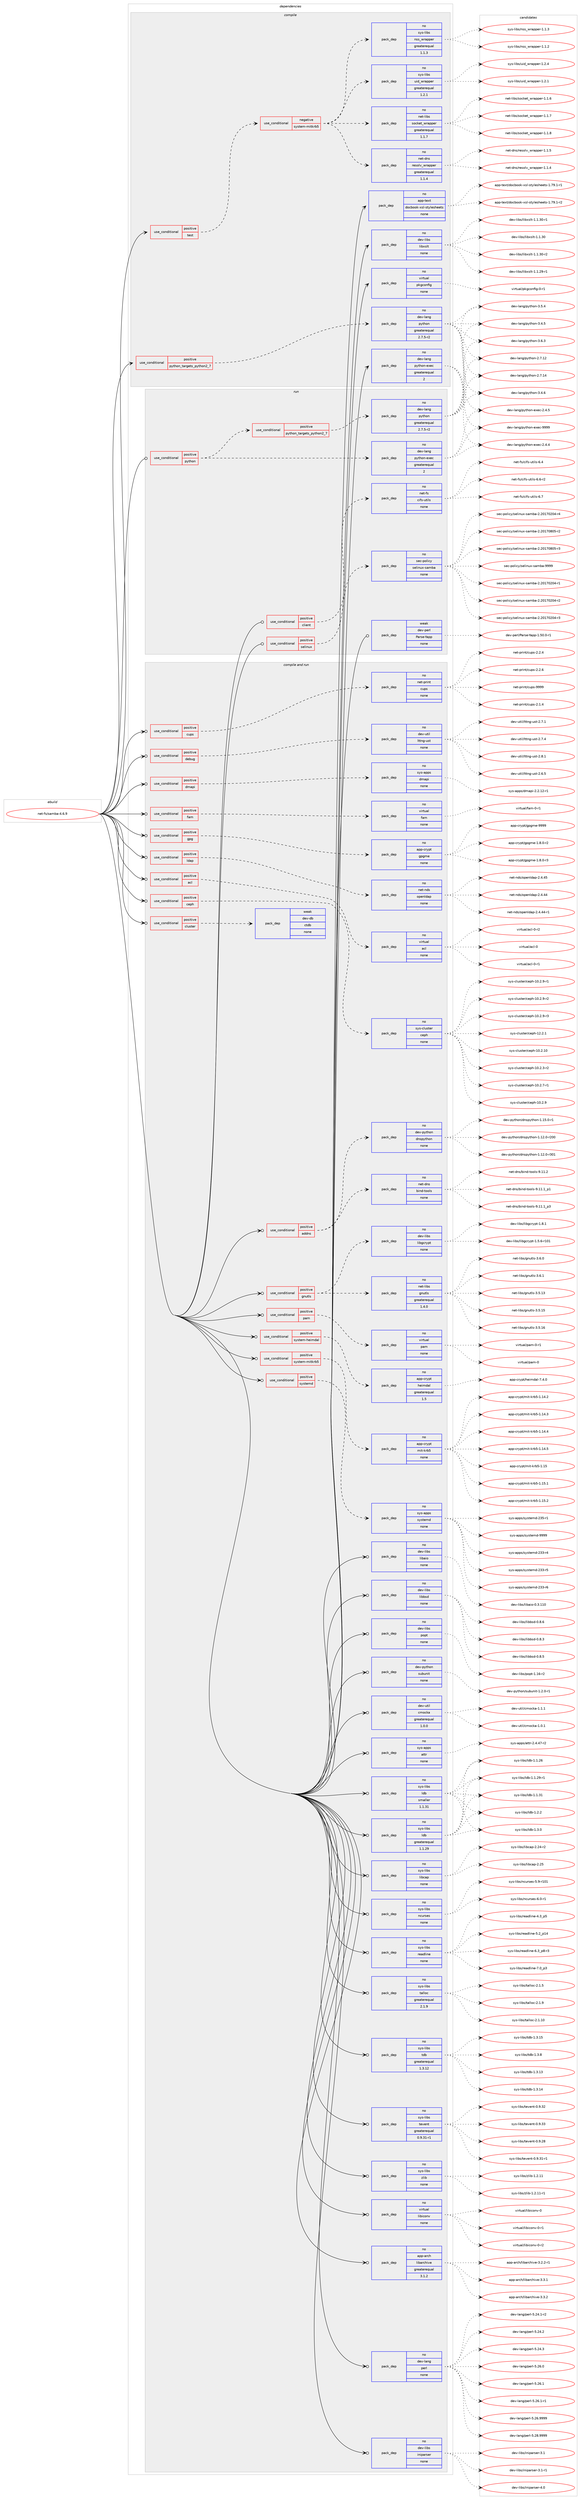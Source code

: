 digraph prolog {

# *************
# Graph options
# *************

newrank=true;
concentrate=true;
compound=true;
graph [rankdir=LR,fontname=Helvetica,fontsize=10,ranksep=1.5];#, ranksep=2.5, nodesep=0.2];
edge  [arrowhead=vee];
node  [fontname=Helvetica,fontsize=10];

# **********
# The ebuild
# **********

subgraph cluster_leftcol {
color=gray;
rank=same;
label=<<i>ebuild</i>>;
id [label="net-fs/samba-4.6.9", color=red, width=4, href="../net-fs/samba-4.6.9.svg"];
}

# ****************
# The dependencies
# ****************

subgraph cluster_midcol {
color=gray;
label=<<i>dependencies</i>>;
subgraph cluster_compile {
fillcolor="#eeeeee";
style=filled;
label=<<i>compile</i>>;
subgraph cond101561 {
dependency410564 [label=<<TABLE BORDER="0" CELLBORDER="1" CELLSPACING="0" CELLPADDING="4"><TR><TD ROWSPAN="3" CELLPADDING="10">use_conditional</TD></TR><TR><TD>positive</TD></TR><TR><TD>python_targets_python2_7</TD></TR></TABLE>>, shape=none, color=red];
subgraph pack302197 {
dependency410565 [label=<<TABLE BORDER="0" CELLBORDER="1" CELLSPACING="0" CELLPADDING="4" WIDTH="220"><TR><TD ROWSPAN="6" CELLPADDING="30">pack_dep</TD></TR><TR><TD WIDTH="110">no</TD></TR><TR><TD>dev-lang</TD></TR><TR><TD>python</TD></TR><TR><TD>greaterequal</TD></TR><TR><TD>2.7.5-r2</TD></TR></TABLE>>, shape=none, color=blue];
}
dependency410564:e -> dependency410565:w [weight=20,style="dashed",arrowhead="vee"];
}
id:e -> dependency410564:w [weight=20,style="solid",arrowhead="vee"];
subgraph cond101562 {
dependency410566 [label=<<TABLE BORDER="0" CELLBORDER="1" CELLSPACING="0" CELLPADDING="4"><TR><TD ROWSPAN="3" CELLPADDING="10">use_conditional</TD></TR><TR><TD>positive</TD></TR><TR><TD>test</TD></TR></TABLE>>, shape=none, color=red];
subgraph cond101563 {
dependency410567 [label=<<TABLE BORDER="0" CELLBORDER="1" CELLSPACING="0" CELLPADDING="4"><TR><TD ROWSPAN="3" CELLPADDING="10">use_conditional</TD></TR><TR><TD>negative</TD></TR><TR><TD>system-mitkrb5</TD></TR></TABLE>>, shape=none, color=red];
subgraph pack302198 {
dependency410568 [label=<<TABLE BORDER="0" CELLBORDER="1" CELLSPACING="0" CELLPADDING="4" WIDTH="220"><TR><TD ROWSPAN="6" CELLPADDING="30">pack_dep</TD></TR><TR><TD WIDTH="110">no</TD></TR><TR><TD>sys-libs</TD></TR><TR><TD>nss_wrapper</TD></TR><TR><TD>greaterequal</TD></TR><TR><TD>1.1.3</TD></TR></TABLE>>, shape=none, color=blue];
}
dependency410567:e -> dependency410568:w [weight=20,style="dashed",arrowhead="vee"];
subgraph pack302199 {
dependency410569 [label=<<TABLE BORDER="0" CELLBORDER="1" CELLSPACING="0" CELLPADDING="4" WIDTH="220"><TR><TD ROWSPAN="6" CELLPADDING="30">pack_dep</TD></TR><TR><TD WIDTH="110">no</TD></TR><TR><TD>net-dns</TD></TR><TR><TD>resolv_wrapper</TD></TR><TR><TD>greaterequal</TD></TR><TR><TD>1.1.4</TD></TR></TABLE>>, shape=none, color=blue];
}
dependency410567:e -> dependency410569:w [weight=20,style="dashed",arrowhead="vee"];
subgraph pack302200 {
dependency410570 [label=<<TABLE BORDER="0" CELLBORDER="1" CELLSPACING="0" CELLPADDING="4" WIDTH="220"><TR><TD ROWSPAN="6" CELLPADDING="30">pack_dep</TD></TR><TR><TD WIDTH="110">no</TD></TR><TR><TD>net-libs</TD></TR><TR><TD>socket_wrapper</TD></TR><TR><TD>greaterequal</TD></TR><TR><TD>1.1.7</TD></TR></TABLE>>, shape=none, color=blue];
}
dependency410567:e -> dependency410570:w [weight=20,style="dashed",arrowhead="vee"];
subgraph pack302201 {
dependency410571 [label=<<TABLE BORDER="0" CELLBORDER="1" CELLSPACING="0" CELLPADDING="4" WIDTH="220"><TR><TD ROWSPAN="6" CELLPADDING="30">pack_dep</TD></TR><TR><TD WIDTH="110">no</TD></TR><TR><TD>sys-libs</TD></TR><TR><TD>uid_wrapper</TD></TR><TR><TD>greaterequal</TD></TR><TR><TD>1.2.1</TD></TR></TABLE>>, shape=none, color=blue];
}
dependency410567:e -> dependency410571:w [weight=20,style="dashed",arrowhead="vee"];
}
dependency410566:e -> dependency410567:w [weight=20,style="dashed",arrowhead="vee"];
}
id:e -> dependency410566:w [weight=20,style="solid",arrowhead="vee"];
subgraph pack302202 {
dependency410572 [label=<<TABLE BORDER="0" CELLBORDER="1" CELLSPACING="0" CELLPADDING="4" WIDTH="220"><TR><TD ROWSPAN="6" CELLPADDING="30">pack_dep</TD></TR><TR><TD WIDTH="110">no</TD></TR><TR><TD>app-text</TD></TR><TR><TD>docbook-xsl-stylesheets</TD></TR><TR><TD>none</TD></TR><TR><TD></TD></TR></TABLE>>, shape=none, color=blue];
}
id:e -> dependency410572:w [weight=20,style="solid",arrowhead="vee"];
subgraph pack302203 {
dependency410573 [label=<<TABLE BORDER="0" CELLBORDER="1" CELLSPACING="0" CELLPADDING="4" WIDTH="220"><TR><TD ROWSPAN="6" CELLPADDING="30">pack_dep</TD></TR><TR><TD WIDTH="110">no</TD></TR><TR><TD>dev-lang</TD></TR><TR><TD>python-exec</TD></TR><TR><TD>greaterequal</TD></TR><TR><TD>2</TD></TR></TABLE>>, shape=none, color=blue];
}
id:e -> dependency410573:w [weight=20,style="solid",arrowhead="vee"];
subgraph pack302204 {
dependency410574 [label=<<TABLE BORDER="0" CELLBORDER="1" CELLSPACING="0" CELLPADDING="4" WIDTH="220"><TR><TD ROWSPAN="6" CELLPADDING="30">pack_dep</TD></TR><TR><TD WIDTH="110">no</TD></TR><TR><TD>dev-libs</TD></TR><TR><TD>libxslt</TD></TR><TR><TD>none</TD></TR><TR><TD></TD></TR></TABLE>>, shape=none, color=blue];
}
id:e -> dependency410574:w [weight=20,style="solid",arrowhead="vee"];
subgraph pack302205 {
dependency410575 [label=<<TABLE BORDER="0" CELLBORDER="1" CELLSPACING="0" CELLPADDING="4" WIDTH="220"><TR><TD ROWSPAN="6" CELLPADDING="30">pack_dep</TD></TR><TR><TD WIDTH="110">no</TD></TR><TR><TD>virtual</TD></TR><TR><TD>pkgconfig</TD></TR><TR><TD>none</TD></TR><TR><TD></TD></TR></TABLE>>, shape=none, color=blue];
}
id:e -> dependency410575:w [weight=20,style="solid",arrowhead="vee"];
}
subgraph cluster_compileandrun {
fillcolor="#eeeeee";
style=filled;
label=<<i>compile and run</i>>;
subgraph cond101564 {
dependency410576 [label=<<TABLE BORDER="0" CELLBORDER="1" CELLSPACING="0" CELLPADDING="4"><TR><TD ROWSPAN="3" CELLPADDING="10">use_conditional</TD></TR><TR><TD>positive</TD></TR><TR><TD>acl</TD></TR></TABLE>>, shape=none, color=red];
subgraph pack302206 {
dependency410577 [label=<<TABLE BORDER="0" CELLBORDER="1" CELLSPACING="0" CELLPADDING="4" WIDTH="220"><TR><TD ROWSPAN="6" CELLPADDING="30">pack_dep</TD></TR><TR><TD WIDTH="110">no</TD></TR><TR><TD>virtual</TD></TR><TR><TD>acl</TD></TR><TR><TD>none</TD></TR><TR><TD></TD></TR></TABLE>>, shape=none, color=blue];
}
dependency410576:e -> dependency410577:w [weight=20,style="dashed",arrowhead="vee"];
}
id:e -> dependency410576:w [weight=20,style="solid",arrowhead="odotvee"];
subgraph cond101565 {
dependency410578 [label=<<TABLE BORDER="0" CELLBORDER="1" CELLSPACING="0" CELLPADDING="4"><TR><TD ROWSPAN="3" CELLPADDING="10">use_conditional</TD></TR><TR><TD>positive</TD></TR><TR><TD>addns</TD></TR></TABLE>>, shape=none, color=red];
subgraph pack302207 {
dependency410579 [label=<<TABLE BORDER="0" CELLBORDER="1" CELLSPACING="0" CELLPADDING="4" WIDTH="220"><TR><TD ROWSPAN="6" CELLPADDING="30">pack_dep</TD></TR><TR><TD WIDTH="110">no</TD></TR><TR><TD>net-dns</TD></TR><TR><TD>bind-tools</TD></TR><TR><TD>none</TD></TR><TR><TD></TD></TR></TABLE>>, shape=none, color=blue];
}
dependency410578:e -> dependency410579:w [weight=20,style="dashed",arrowhead="vee"];
subgraph pack302208 {
dependency410580 [label=<<TABLE BORDER="0" CELLBORDER="1" CELLSPACING="0" CELLPADDING="4" WIDTH="220"><TR><TD ROWSPAN="6" CELLPADDING="30">pack_dep</TD></TR><TR><TD WIDTH="110">no</TD></TR><TR><TD>dev-python</TD></TR><TR><TD>dnspython</TD></TR><TR><TD>none</TD></TR><TR><TD></TD></TR></TABLE>>, shape=none, color=blue];
}
dependency410578:e -> dependency410580:w [weight=20,style="dashed",arrowhead="vee"];
}
id:e -> dependency410578:w [weight=20,style="solid",arrowhead="odotvee"];
subgraph cond101566 {
dependency410581 [label=<<TABLE BORDER="0" CELLBORDER="1" CELLSPACING="0" CELLPADDING="4"><TR><TD ROWSPAN="3" CELLPADDING="10">use_conditional</TD></TR><TR><TD>positive</TD></TR><TR><TD>ceph</TD></TR></TABLE>>, shape=none, color=red];
subgraph pack302209 {
dependency410582 [label=<<TABLE BORDER="0" CELLBORDER="1" CELLSPACING="0" CELLPADDING="4" WIDTH="220"><TR><TD ROWSPAN="6" CELLPADDING="30">pack_dep</TD></TR><TR><TD WIDTH="110">no</TD></TR><TR><TD>sys-cluster</TD></TR><TR><TD>ceph</TD></TR><TR><TD>none</TD></TR><TR><TD></TD></TR></TABLE>>, shape=none, color=blue];
}
dependency410581:e -> dependency410582:w [weight=20,style="dashed",arrowhead="vee"];
}
id:e -> dependency410581:w [weight=20,style="solid",arrowhead="odotvee"];
subgraph cond101567 {
dependency410583 [label=<<TABLE BORDER="0" CELLBORDER="1" CELLSPACING="0" CELLPADDING="4"><TR><TD ROWSPAN="3" CELLPADDING="10">use_conditional</TD></TR><TR><TD>positive</TD></TR><TR><TD>cluster</TD></TR></TABLE>>, shape=none, color=red];
subgraph pack302210 {
dependency410584 [label=<<TABLE BORDER="0" CELLBORDER="1" CELLSPACING="0" CELLPADDING="4" WIDTH="220"><TR><TD ROWSPAN="6" CELLPADDING="30">pack_dep</TD></TR><TR><TD WIDTH="110">weak</TD></TR><TR><TD>dev-db</TD></TR><TR><TD>ctdb</TD></TR><TR><TD>none</TD></TR><TR><TD></TD></TR></TABLE>>, shape=none, color=blue];
}
dependency410583:e -> dependency410584:w [weight=20,style="dashed",arrowhead="vee"];
}
id:e -> dependency410583:w [weight=20,style="solid",arrowhead="odotvee"];
subgraph cond101568 {
dependency410585 [label=<<TABLE BORDER="0" CELLBORDER="1" CELLSPACING="0" CELLPADDING="4"><TR><TD ROWSPAN="3" CELLPADDING="10">use_conditional</TD></TR><TR><TD>positive</TD></TR><TR><TD>cups</TD></TR></TABLE>>, shape=none, color=red];
subgraph pack302211 {
dependency410586 [label=<<TABLE BORDER="0" CELLBORDER="1" CELLSPACING="0" CELLPADDING="4" WIDTH="220"><TR><TD ROWSPAN="6" CELLPADDING="30">pack_dep</TD></TR><TR><TD WIDTH="110">no</TD></TR><TR><TD>net-print</TD></TR><TR><TD>cups</TD></TR><TR><TD>none</TD></TR><TR><TD></TD></TR></TABLE>>, shape=none, color=blue];
}
dependency410585:e -> dependency410586:w [weight=20,style="dashed",arrowhead="vee"];
}
id:e -> dependency410585:w [weight=20,style="solid",arrowhead="odotvee"];
subgraph cond101569 {
dependency410587 [label=<<TABLE BORDER="0" CELLBORDER="1" CELLSPACING="0" CELLPADDING="4"><TR><TD ROWSPAN="3" CELLPADDING="10">use_conditional</TD></TR><TR><TD>positive</TD></TR><TR><TD>debug</TD></TR></TABLE>>, shape=none, color=red];
subgraph pack302212 {
dependency410588 [label=<<TABLE BORDER="0" CELLBORDER="1" CELLSPACING="0" CELLPADDING="4" WIDTH="220"><TR><TD ROWSPAN="6" CELLPADDING="30">pack_dep</TD></TR><TR><TD WIDTH="110">no</TD></TR><TR><TD>dev-util</TD></TR><TR><TD>lttng-ust</TD></TR><TR><TD>none</TD></TR><TR><TD></TD></TR></TABLE>>, shape=none, color=blue];
}
dependency410587:e -> dependency410588:w [weight=20,style="dashed",arrowhead="vee"];
}
id:e -> dependency410587:w [weight=20,style="solid",arrowhead="odotvee"];
subgraph cond101570 {
dependency410589 [label=<<TABLE BORDER="0" CELLBORDER="1" CELLSPACING="0" CELLPADDING="4"><TR><TD ROWSPAN="3" CELLPADDING="10">use_conditional</TD></TR><TR><TD>positive</TD></TR><TR><TD>dmapi</TD></TR></TABLE>>, shape=none, color=red];
subgraph pack302213 {
dependency410590 [label=<<TABLE BORDER="0" CELLBORDER="1" CELLSPACING="0" CELLPADDING="4" WIDTH="220"><TR><TD ROWSPAN="6" CELLPADDING="30">pack_dep</TD></TR><TR><TD WIDTH="110">no</TD></TR><TR><TD>sys-apps</TD></TR><TR><TD>dmapi</TD></TR><TR><TD>none</TD></TR><TR><TD></TD></TR></TABLE>>, shape=none, color=blue];
}
dependency410589:e -> dependency410590:w [weight=20,style="dashed",arrowhead="vee"];
}
id:e -> dependency410589:w [weight=20,style="solid",arrowhead="odotvee"];
subgraph cond101571 {
dependency410591 [label=<<TABLE BORDER="0" CELLBORDER="1" CELLSPACING="0" CELLPADDING="4"><TR><TD ROWSPAN="3" CELLPADDING="10">use_conditional</TD></TR><TR><TD>positive</TD></TR><TR><TD>fam</TD></TR></TABLE>>, shape=none, color=red];
subgraph pack302214 {
dependency410592 [label=<<TABLE BORDER="0" CELLBORDER="1" CELLSPACING="0" CELLPADDING="4" WIDTH="220"><TR><TD ROWSPAN="6" CELLPADDING="30">pack_dep</TD></TR><TR><TD WIDTH="110">no</TD></TR><TR><TD>virtual</TD></TR><TR><TD>fam</TD></TR><TR><TD>none</TD></TR><TR><TD></TD></TR></TABLE>>, shape=none, color=blue];
}
dependency410591:e -> dependency410592:w [weight=20,style="dashed",arrowhead="vee"];
}
id:e -> dependency410591:w [weight=20,style="solid",arrowhead="odotvee"];
subgraph cond101572 {
dependency410593 [label=<<TABLE BORDER="0" CELLBORDER="1" CELLSPACING="0" CELLPADDING="4"><TR><TD ROWSPAN="3" CELLPADDING="10">use_conditional</TD></TR><TR><TD>positive</TD></TR><TR><TD>gnutls</TD></TR></TABLE>>, shape=none, color=red];
subgraph pack302215 {
dependency410594 [label=<<TABLE BORDER="0" CELLBORDER="1" CELLSPACING="0" CELLPADDING="4" WIDTH="220"><TR><TD ROWSPAN="6" CELLPADDING="30">pack_dep</TD></TR><TR><TD WIDTH="110">no</TD></TR><TR><TD>dev-libs</TD></TR><TR><TD>libgcrypt</TD></TR><TR><TD>none</TD></TR><TR><TD></TD></TR></TABLE>>, shape=none, color=blue];
}
dependency410593:e -> dependency410594:w [weight=20,style="dashed",arrowhead="vee"];
subgraph pack302216 {
dependency410595 [label=<<TABLE BORDER="0" CELLBORDER="1" CELLSPACING="0" CELLPADDING="4" WIDTH="220"><TR><TD ROWSPAN="6" CELLPADDING="30">pack_dep</TD></TR><TR><TD WIDTH="110">no</TD></TR><TR><TD>net-libs</TD></TR><TR><TD>gnutls</TD></TR><TR><TD>greaterequal</TD></TR><TR><TD>1.4.0</TD></TR></TABLE>>, shape=none, color=blue];
}
dependency410593:e -> dependency410595:w [weight=20,style="dashed",arrowhead="vee"];
}
id:e -> dependency410593:w [weight=20,style="solid",arrowhead="odotvee"];
subgraph cond101573 {
dependency410596 [label=<<TABLE BORDER="0" CELLBORDER="1" CELLSPACING="0" CELLPADDING="4"><TR><TD ROWSPAN="3" CELLPADDING="10">use_conditional</TD></TR><TR><TD>positive</TD></TR><TR><TD>gpg</TD></TR></TABLE>>, shape=none, color=red];
subgraph pack302217 {
dependency410597 [label=<<TABLE BORDER="0" CELLBORDER="1" CELLSPACING="0" CELLPADDING="4" WIDTH="220"><TR><TD ROWSPAN="6" CELLPADDING="30">pack_dep</TD></TR><TR><TD WIDTH="110">no</TD></TR><TR><TD>app-crypt</TD></TR><TR><TD>gpgme</TD></TR><TR><TD>none</TD></TR><TR><TD></TD></TR></TABLE>>, shape=none, color=blue];
}
dependency410596:e -> dependency410597:w [weight=20,style="dashed",arrowhead="vee"];
}
id:e -> dependency410596:w [weight=20,style="solid",arrowhead="odotvee"];
subgraph cond101574 {
dependency410598 [label=<<TABLE BORDER="0" CELLBORDER="1" CELLSPACING="0" CELLPADDING="4"><TR><TD ROWSPAN="3" CELLPADDING="10">use_conditional</TD></TR><TR><TD>positive</TD></TR><TR><TD>ldap</TD></TR></TABLE>>, shape=none, color=red];
subgraph pack302218 {
dependency410599 [label=<<TABLE BORDER="0" CELLBORDER="1" CELLSPACING="0" CELLPADDING="4" WIDTH="220"><TR><TD ROWSPAN="6" CELLPADDING="30">pack_dep</TD></TR><TR><TD WIDTH="110">no</TD></TR><TR><TD>net-nds</TD></TR><TR><TD>openldap</TD></TR><TR><TD>none</TD></TR><TR><TD></TD></TR></TABLE>>, shape=none, color=blue];
}
dependency410598:e -> dependency410599:w [weight=20,style="dashed",arrowhead="vee"];
}
id:e -> dependency410598:w [weight=20,style="solid",arrowhead="odotvee"];
subgraph cond101575 {
dependency410600 [label=<<TABLE BORDER="0" CELLBORDER="1" CELLSPACING="0" CELLPADDING="4"><TR><TD ROWSPAN="3" CELLPADDING="10">use_conditional</TD></TR><TR><TD>positive</TD></TR><TR><TD>pam</TD></TR></TABLE>>, shape=none, color=red];
subgraph pack302219 {
dependency410601 [label=<<TABLE BORDER="0" CELLBORDER="1" CELLSPACING="0" CELLPADDING="4" WIDTH="220"><TR><TD ROWSPAN="6" CELLPADDING="30">pack_dep</TD></TR><TR><TD WIDTH="110">no</TD></TR><TR><TD>virtual</TD></TR><TR><TD>pam</TD></TR><TR><TD>none</TD></TR><TR><TD></TD></TR></TABLE>>, shape=none, color=blue];
}
dependency410600:e -> dependency410601:w [weight=20,style="dashed",arrowhead="vee"];
}
id:e -> dependency410600:w [weight=20,style="solid",arrowhead="odotvee"];
subgraph cond101576 {
dependency410602 [label=<<TABLE BORDER="0" CELLBORDER="1" CELLSPACING="0" CELLPADDING="4"><TR><TD ROWSPAN="3" CELLPADDING="10">use_conditional</TD></TR><TR><TD>positive</TD></TR><TR><TD>system-heimdal</TD></TR></TABLE>>, shape=none, color=red];
subgraph pack302220 {
dependency410603 [label=<<TABLE BORDER="0" CELLBORDER="1" CELLSPACING="0" CELLPADDING="4" WIDTH="220"><TR><TD ROWSPAN="6" CELLPADDING="30">pack_dep</TD></TR><TR><TD WIDTH="110">no</TD></TR><TR><TD>app-crypt</TD></TR><TR><TD>heimdal</TD></TR><TR><TD>greaterequal</TD></TR><TR><TD>1.5</TD></TR></TABLE>>, shape=none, color=blue];
}
dependency410602:e -> dependency410603:w [weight=20,style="dashed",arrowhead="vee"];
}
id:e -> dependency410602:w [weight=20,style="solid",arrowhead="odotvee"];
subgraph cond101577 {
dependency410604 [label=<<TABLE BORDER="0" CELLBORDER="1" CELLSPACING="0" CELLPADDING="4"><TR><TD ROWSPAN="3" CELLPADDING="10">use_conditional</TD></TR><TR><TD>positive</TD></TR><TR><TD>system-mitkrb5</TD></TR></TABLE>>, shape=none, color=red];
subgraph pack302221 {
dependency410605 [label=<<TABLE BORDER="0" CELLBORDER="1" CELLSPACING="0" CELLPADDING="4" WIDTH="220"><TR><TD ROWSPAN="6" CELLPADDING="30">pack_dep</TD></TR><TR><TD WIDTH="110">no</TD></TR><TR><TD>app-crypt</TD></TR><TR><TD>mit-krb5</TD></TR><TR><TD>none</TD></TR><TR><TD></TD></TR></TABLE>>, shape=none, color=blue];
}
dependency410604:e -> dependency410605:w [weight=20,style="dashed",arrowhead="vee"];
}
id:e -> dependency410604:w [weight=20,style="solid",arrowhead="odotvee"];
subgraph cond101578 {
dependency410606 [label=<<TABLE BORDER="0" CELLBORDER="1" CELLSPACING="0" CELLPADDING="4"><TR><TD ROWSPAN="3" CELLPADDING="10">use_conditional</TD></TR><TR><TD>positive</TD></TR><TR><TD>systemd</TD></TR></TABLE>>, shape=none, color=red];
subgraph pack302222 {
dependency410607 [label=<<TABLE BORDER="0" CELLBORDER="1" CELLSPACING="0" CELLPADDING="4" WIDTH="220"><TR><TD ROWSPAN="6" CELLPADDING="30">pack_dep</TD></TR><TR><TD WIDTH="110">no</TD></TR><TR><TD>sys-apps</TD></TR><TR><TD>systemd</TD></TR><TR><TD>none</TD></TR><TR><TD></TD></TR></TABLE>>, shape=none, color=blue];
}
dependency410606:e -> dependency410607:w [weight=20,style="dashed",arrowhead="vee"];
}
id:e -> dependency410606:w [weight=20,style="solid",arrowhead="odotvee"];
subgraph pack302223 {
dependency410608 [label=<<TABLE BORDER="0" CELLBORDER="1" CELLSPACING="0" CELLPADDING="4" WIDTH="220"><TR><TD ROWSPAN="6" CELLPADDING="30">pack_dep</TD></TR><TR><TD WIDTH="110">no</TD></TR><TR><TD>app-arch</TD></TR><TR><TD>libarchive</TD></TR><TR><TD>greaterequal</TD></TR><TR><TD>3.1.2</TD></TR></TABLE>>, shape=none, color=blue];
}
id:e -> dependency410608:w [weight=20,style="solid",arrowhead="odotvee"];
subgraph pack302224 {
dependency410609 [label=<<TABLE BORDER="0" CELLBORDER="1" CELLSPACING="0" CELLPADDING="4" WIDTH="220"><TR><TD ROWSPAN="6" CELLPADDING="30">pack_dep</TD></TR><TR><TD WIDTH="110">no</TD></TR><TR><TD>dev-lang</TD></TR><TR><TD>perl</TD></TR><TR><TD>none</TD></TR><TR><TD></TD></TR></TABLE>>, shape=none, color=blue];
}
id:e -> dependency410609:w [weight=20,style="solid",arrowhead="odotvee"];
subgraph pack302225 {
dependency410610 [label=<<TABLE BORDER="0" CELLBORDER="1" CELLSPACING="0" CELLPADDING="4" WIDTH="220"><TR><TD ROWSPAN="6" CELLPADDING="30">pack_dep</TD></TR><TR><TD WIDTH="110">no</TD></TR><TR><TD>dev-libs</TD></TR><TR><TD>iniparser</TD></TR><TR><TD>none</TD></TR><TR><TD></TD></TR></TABLE>>, shape=none, color=blue];
}
id:e -> dependency410610:w [weight=20,style="solid",arrowhead="odotvee"];
subgraph pack302226 {
dependency410611 [label=<<TABLE BORDER="0" CELLBORDER="1" CELLSPACING="0" CELLPADDING="4" WIDTH="220"><TR><TD ROWSPAN="6" CELLPADDING="30">pack_dep</TD></TR><TR><TD WIDTH="110">no</TD></TR><TR><TD>dev-libs</TD></TR><TR><TD>libaio</TD></TR><TR><TD>none</TD></TR><TR><TD></TD></TR></TABLE>>, shape=none, color=blue];
}
id:e -> dependency410611:w [weight=20,style="solid",arrowhead="odotvee"];
subgraph pack302227 {
dependency410612 [label=<<TABLE BORDER="0" CELLBORDER="1" CELLSPACING="0" CELLPADDING="4" WIDTH="220"><TR><TD ROWSPAN="6" CELLPADDING="30">pack_dep</TD></TR><TR><TD WIDTH="110">no</TD></TR><TR><TD>dev-libs</TD></TR><TR><TD>libbsd</TD></TR><TR><TD>none</TD></TR><TR><TD></TD></TR></TABLE>>, shape=none, color=blue];
}
id:e -> dependency410612:w [weight=20,style="solid",arrowhead="odotvee"];
subgraph pack302228 {
dependency410613 [label=<<TABLE BORDER="0" CELLBORDER="1" CELLSPACING="0" CELLPADDING="4" WIDTH="220"><TR><TD ROWSPAN="6" CELLPADDING="30">pack_dep</TD></TR><TR><TD WIDTH="110">no</TD></TR><TR><TD>dev-libs</TD></TR><TR><TD>popt</TD></TR><TR><TD>none</TD></TR><TR><TD></TD></TR></TABLE>>, shape=none, color=blue];
}
id:e -> dependency410613:w [weight=20,style="solid",arrowhead="odotvee"];
subgraph pack302229 {
dependency410614 [label=<<TABLE BORDER="0" CELLBORDER="1" CELLSPACING="0" CELLPADDING="4" WIDTH="220"><TR><TD ROWSPAN="6" CELLPADDING="30">pack_dep</TD></TR><TR><TD WIDTH="110">no</TD></TR><TR><TD>dev-python</TD></TR><TR><TD>subunit</TD></TR><TR><TD>none</TD></TR><TR><TD></TD></TR></TABLE>>, shape=none, color=blue];
}
id:e -> dependency410614:w [weight=20,style="solid",arrowhead="odotvee"];
subgraph pack302230 {
dependency410615 [label=<<TABLE BORDER="0" CELLBORDER="1" CELLSPACING="0" CELLPADDING="4" WIDTH="220"><TR><TD ROWSPAN="6" CELLPADDING="30">pack_dep</TD></TR><TR><TD WIDTH="110">no</TD></TR><TR><TD>dev-util</TD></TR><TR><TD>cmocka</TD></TR><TR><TD>greaterequal</TD></TR><TR><TD>1.0.0</TD></TR></TABLE>>, shape=none, color=blue];
}
id:e -> dependency410615:w [weight=20,style="solid",arrowhead="odotvee"];
subgraph pack302231 {
dependency410616 [label=<<TABLE BORDER="0" CELLBORDER="1" CELLSPACING="0" CELLPADDING="4" WIDTH="220"><TR><TD ROWSPAN="6" CELLPADDING="30">pack_dep</TD></TR><TR><TD WIDTH="110">no</TD></TR><TR><TD>sys-apps</TD></TR><TR><TD>attr</TD></TR><TR><TD>none</TD></TR><TR><TD></TD></TR></TABLE>>, shape=none, color=blue];
}
id:e -> dependency410616:w [weight=20,style="solid",arrowhead="odotvee"];
subgraph pack302232 {
dependency410617 [label=<<TABLE BORDER="0" CELLBORDER="1" CELLSPACING="0" CELLPADDING="4" WIDTH="220"><TR><TD ROWSPAN="6" CELLPADDING="30">pack_dep</TD></TR><TR><TD WIDTH="110">no</TD></TR><TR><TD>sys-libs</TD></TR><TR><TD>ldb</TD></TR><TR><TD>greaterequal</TD></TR><TR><TD>1.1.29</TD></TR></TABLE>>, shape=none, color=blue];
}
id:e -> dependency410617:w [weight=20,style="solid",arrowhead="odotvee"];
subgraph pack302233 {
dependency410618 [label=<<TABLE BORDER="0" CELLBORDER="1" CELLSPACING="0" CELLPADDING="4" WIDTH="220"><TR><TD ROWSPAN="6" CELLPADDING="30">pack_dep</TD></TR><TR><TD WIDTH="110">no</TD></TR><TR><TD>sys-libs</TD></TR><TR><TD>ldb</TD></TR><TR><TD>smaller</TD></TR><TR><TD>1.1.31</TD></TR></TABLE>>, shape=none, color=blue];
}
id:e -> dependency410618:w [weight=20,style="solid",arrowhead="odotvee"];
subgraph pack302234 {
dependency410619 [label=<<TABLE BORDER="0" CELLBORDER="1" CELLSPACING="0" CELLPADDING="4" WIDTH="220"><TR><TD ROWSPAN="6" CELLPADDING="30">pack_dep</TD></TR><TR><TD WIDTH="110">no</TD></TR><TR><TD>sys-libs</TD></TR><TR><TD>libcap</TD></TR><TR><TD>none</TD></TR><TR><TD></TD></TR></TABLE>>, shape=none, color=blue];
}
id:e -> dependency410619:w [weight=20,style="solid",arrowhead="odotvee"];
subgraph pack302235 {
dependency410620 [label=<<TABLE BORDER="0" CELLBORDER="1" CELLSPACING="0" CELLPADDING="4" WIDTH="220"><TR><TD ROWSPAN="6" CELLPADDING="30">pack_dep</TD></TR><TR><TD WIDTH="110">no</TD></TR><TR><TD>sys-libs</TD></TR><TR><TD>ncurses</TD></TR><TR><TD>none</TD></TR><TR><TD></TD></TR></TABLE>>, shape=none, color=blue];
}
id:e -> dependency410620:w [weight=20,style="solid",arrowhead="odotvee"];
subgraph pack302236 {
dependency410621 [label=<<TABLE BORDER="0" CELLBORDER="1" CELLSPACING="0" CELLPADDING="4" WIDTH="220"><TR><TD ROWSPAN="6" CELLPADDING="30">pack_dep</TD></TR><TR><TD WIDTH="110">no</TD></TR><TR><TD>sys-libs</TD></TR><TR><TD>readline</TD></TR><TR><TD>none</TD></TR><TR><TD></TD></TR></TABLE>>, shape=none, color=blue];
}
id:e -> dependency410621:w [weight=20,style="solid",arrowhead="odotvee"];
subgraph pack302237 {
dependency410622 [label=<<TABLE BORDER="0" CELLBORDER="1" CELLSPACING="0" CELLPADDING="4" WIDTH="220"><TR><TD ROWSPAN="6" CELLPADDING="30">pack_dep</TD></TR><TR><TD WIDTH="110">no</TD></TR><TR><TD>sys-libs</TD></TR><TR><TD>talloc</TD></TR><TR><TD>greaterequal</TD></TR><TR><TD>2.1.9</TD></TR></TABLE>>, shape=none, color=blue];
}
id:e -> dependency410622:w [weight=20,style="solid",arrowhead="odotvee"];
subgraph pack302238 {
dependency410623 [label=<<TABLE BORDER="0" CELLBORDER="1" CELLSPACING="0" CELLPADDING="4" WIDTH="220"><TR><TD ROWSPAN="6" CELLPADDING="30">pack_dep</TD></TR><TR><TD WIDTH="110">no</TD></TR><TR><TD>sys-libs</TD></TR><TR><TD>tdb</TD></TR><TR><TD>greaterequal</TD></TR><TR><TD>1.3.12</TD></TR></TABLE>>, shape=none, color=blue];
}
id:e -> dependency410623:w [weight=20,style="solid",arrowhead="odotvee"];
subgraph pack302239 {
dependency410624 [label=<<TABLE BORDER="0" CELLBORDER="1" CELLSPACING="0" CELLPADDING="4" WIDTH="220"><TR><TD ROWSPAN="6" CELLPADDING="30">pack_dep</TD></TR><TR><TD WIDTH="110">no</TD></TR><TR><TD>sys-libs</TD></TR><TR><TD>tevent</TD></TR><TR><TD>greaterequal</TD></TR><TR><TD>0.9.31-r1</TD></TR></TABLE>>, shape=none, color=blue];
}
id:e -> dependency410624:w [weight=20,style="solid",arrowhead="odotvee"];
subgraph pack302240 {
dependency410625 [label=<<TABLE BORDER="0" CELLBORDER="1" CELLSPACING="0" CELLPADDING="4" WIDTH="220"><TR><TD ROWSPAN="6" CELLPADDING="30">pack_dep</TD></TR><TR><TD WIDTH="110">no</TD></TR><TR><TD>sys-libs</TD></TR><TR><TD>zlib</TD></TR><TR><TD>none</TD></TR><TR><TD></TD></TR></TABLE>>, shape=none, color=blue];
}
id:e -> dependency410625:w [weight=20,style="solid",arrowhead="odotvee"];
subgraph pack302241 {
dependency410626 [label=<<TABLE BORDER="0" CELLBORDER="1" CELLSPACING="0" CELLPADDING="4" WIDTH="220"><TR><TD ROWSPAN="6" CELLPADDING="30">pack_dep</TD></TR><TR><TD WIDTH="110">no</TD></TR><TR><TD>virtual</TD></TR><TR><TD>libiconv</TD></TR><TR><TD>none</TD></TR><TR><TD></TD></TR></TABLE>>, shape=none, color=blue];
}
id:e -> dependency410626:w [weight=20,style="solid",arrowhead="odotvee"];
}
subgraph cluster_run {
fillcolor="#eeeeee";
style=filled;
label=<<i>run</i>>;
subgraph cond101579 {
dependency410627 [label=<<TABLE BORDER="0" CELLBORDER="1" CELLSPACING="0" CELLPADDING="4"><TR><TD ROWSPAN="3" CELLPADDING="10">use_conditional</TD></TR><TR><TD>positive</TD></TR><TR><TD>client</TD></TR></TABLE>>, shape=none, color=red];
subgraph pack302242 {
dependency410628 [label=<<TABLE BORDER="0" CELLBORDER="1" CELLSPACING="0" CELLPADDING="4" WIDTH="220"><TR><TD ROWSPAN="6" CELLPADDING="30">pack_dep</TD></TR><TR><TD WIDTH="110">no</TD></TR><TR><TD>net-fs</TD></TR><TR><TD>cifs-utils</TD></TR><TR><TD>none</TD></TR><TR><TD></TD></TR></TABLE>>, shape=none, color=blue];
}
dependency410627:e -> dependency410628:w [weight=20,style="dashed",arrowhead="vee"];
}
id:e -> dependency410627:w [weight=20,style="solid",arrowhead="odot"];
subgraph cond101580 {
dependency410629 [label=<<TABLE BORDER="0" CELLBORDER="1" CELLSPACING="0" CELLPADDING="4"><TR><TD ROWSPAN="3" CELLPADDING="10">use_conditional</TD></TR><TR><TD>positive</TD></TR><TR><TD>python</TD></TR></TABLE>>, shape=none, color=red];
subgraph cond101581 {
dependency410630 [label=<<TABLE BORDER="0" CELLBORDER="1" CELLSPACING="0" CELLPADDING="4"><TR><TD ROWSPAN="3" CELLPADDING="10">use_conditional</TD></TR><TR><TD>positive</TD></TR><TR><TD>python_targets_python2_7</TD></TR></TABLE>>, shape=none, color=red];
subgraph pack302243 {
dependency410631 [label=<<TABLE BORDER="0" CELLBORDER="1" CELLSPACING="0" CELLPADDING="4" WIDTH="220"><TR><TD ROWSPAN="6" CELLPADDING="30">pack_dep</TD></TR><TR><TD WIDTH="110">no</TD></TR><TR><TD>dev-lang</TD></TR><TR><TD>python</TD></TR><TR><TD>greaterequal</TD></TR><TR><TD>2.7.5-r2</TD></TR></TABLE>>, shape=none, color=blue];
}
dependency410630:e -> dependency410631:w [weight=20,style="dashed",arrowhead="vee"];
}
dependency410629:e -> dependency410630:w [weight=20,style="dashed",arrowhead="vee"];
subgraph pack302244 {
dependency410632 [label=<<TABLE BORDER="0" CELLBORDER="1" CELLSPACING="0" CELLPADDING="4" WIDTH="220"><TR><TD ROWSPAN="6" CELLPADDING="30">pack_dep</TD></TR><TR><TD WIDTH="110">no</TD></TR><TR><TD>dev-lang</TD></TR><TR><TD>python-exec</TD></TR><TR><TD>greaterequal</TD></TR><TR><TD>2</TD></TR></TABLE>>, shape=none, color=blue];
}
dependency410629:e -> dependency410632:w [weight=20,style="dashed",arrowhead="vee"];
}
id:e -> dependency410629:w [weight=20,style="solid",arrowhead="odot"];
subgraph cond101582 {
dependency410633 [label=<<TABLE BORDER="0" CELLBORDER="1" CELLSPACING="0" CELLPADDING="4"><TR><TD ROWSPAN="3" CELLPADDING="10">use_conditional</TD></TR><TR><TD>positive</TD></TR><TR><TD>selinux</TD></TR></TABLE>>, shape=none, color=red];
subgraph pack302245 {
dependency410634 [label=<<TABLE BORDER="0" CELLBORDER="1" CELLSPACING="0" CELLPADDING="4" WIDTH="220"><TR><TD ROWSPAN="6" CELLPADDING="30">pack_dep</TD></TR><TR><TD WIDTH="110">no</TD></TR><TR><TD>sec-policy</TD></TR><TR><TD>selinux-samba</TD></TR><TR><TD>none</TD></TR><TR><TD></TD></TR></TABLE>>, shape=none, color=blue];
}
dependency410633:e -> dependency410634:w [weight=20,style="dashed",arrowhead="vee"];
}
id:e -> dependency410633:w [weight=20,style="solid",arrowhead="odot"];
subgraph pack302246 {
dependency410635 [label=<<TABLE BORDER="0" CELLBORDER="1" CELLSPACING="0" CELLPADDING="4" WIDTH="220"><TR><TD ROWSPAN="6" CELLPADDING="30">pack_dep</TD></TR><TR><TD WIDTH="110">weak</TD></TR><TR><TD>dev-perl</TD></TR><TR><TD>Parse-Yapp</TD></TR><TR><TD>none</TD></TR><TR><TD></TD></TR></TABLE>>, shape=none, color=blue];
}
id:e -> dependency410635:w [weight=20,style="solid",arrowhead="odot"];
}
}

# **************
# The candidates
# **************

subgraph cluster_choices {
rank=same;
color=gray;
label=<<i>candidates</i>>;

subgraph choice302197 {
color=black;
nodesep=1;
choice10010111845108971101034711212111610411111045504655464950 [label="dev-lang/python-2.7.12", color=red, width=4,href="../dev-lang/python-2.7.12.svg"];
choice10010111845108971101034711212111610411111045504655464952 [label="dev-lang/python-2.7.14", color=red, width=4,href="../dev-lang/python-2.7.14.svg"];
choice100101118451089711010347112121116104111110455146524653 [label="dev-lang/python-3.4.5", color=red, width=4,href="../dev-lang/python-3.4.5.svg"];
choice100101118451089711010347112121116104111110455146524654 [label="dev-lang/python-3.4.6", color=red, width=4,href="../dev-lang/python-3.4.6.svg"];
choice100101118451089711010347112121116104111110455146534652 [label="dev-lang/python-3.5.4", color=red, width=4,href="../dev-lang/python-3.5.4.svg"];
choice100101118451089711010347112121116104111110455146544651 [label="dev-lang/python-3.6.3", color=red, width=4,href="../dev-lang/python-3.6.3.svg"];
dependency410565:e -> choice10010111845108971101034711212111610411111045504655464950:w [style=dotted,weight="100"];
dependency410565:e -> choice10010111845108971101034711212111610411111045504655464952:w [style=dotted,weight="100"];
dependency410565:e -> choice100101118451089711010347112121116104111110455146524653:w [style=dotted,weight="100"];
dependency410565:e -> choice100101118451089711010347112121116104111110455146524654:w [style=dotted,weight="100"];
dependency410565:e -> choice100101118451089711010347112121116104111110455146534652:w [style=dotted,weight="100"];
dependency410565:e -> choice100101118451089711010347112121116104111110455146544651:w [style=dotted,weight="100"];
}
subgraph choice302198 {
color=black;
nodesep=1;
choice1151211154510810598115471101151159511911497112112101114454946494650 [label="sys-libs/nss_wrapper-1.1.2", color=red, width=4,href="../sys-libs/nss_wrapper-1.1.2.svg"];
choice1151211154510810598115471101151159511911497112112101114454946494651 [label="sys-libs/nss_wrapper-1.1.3", color=red, width=4,href="../sys-libs/nss_wrapper-1.1.3.svg"];
dependency410568:e -> choice1151211154510810598115471101151159511911497112112101114454946494650:w [style=dotted,weight="100"];
dependency410568:e -> choice1151211154510810598115471101151159511911497112112101114454946494651:w [style=dotted,weight="100"];
}
subgraph choice302199 {
color=black;
nodesep=1;
choice11010111645100110115471141011151111081189511911497112112101114454946494652 [label="net-dns/resolv_wrapper-1.1.4", color=red, width=4,href="../net-dns/resolv_wrapper-1.1.4.svg"];
choice11010111645100110115471141011151111081189511911497112112101114454946494653 [label="net-dns/resolv_wrapper-1.1.5", color=red, width=4,href="../net-dns/resolv_wrapper-1.1.5.svg"];
dependency410569:e -> choice11010111645100110115471141011151111081189511911497112112101114454946494652:w [style=dotted,weight="100"];
dependency410569:e -> choice11010111645100110115471141011151111081189511911497112112101114454946494653:w [style=dotted,weight="100"];
}
subgraph choice302200 {
color=black;
nodesep=1;
choice110101116451081059811547115111991071011169511911497112112101114454946494654 [label="net-libs/socket_wrapper-1.1.6", color=red, width=4,href="../net-libs/socket_wrapper-1.1.6.svg"];
choice110101116451081059811547115111991071011169511911497112112101114454946494655 [label="net-libs/socket_wrapper-1.1.7", color=red, width=4,href="../net-libs/socket_wrapper-1.1.7.svg"];
choice110101116451081059811547115111991071011169511911497112112101114454946494656 [label="net-libs/socket_wrapper-1.1.8", color=red, width=4,href="../net-libs/socket_wrapper-1.1.8.svg"];
dependency410570:e -> choice110101116451081059811547115111991071011169511911497112112101114454946494654:w [style=dotted,weight="100"];
dependency410570:e -> choice110101116451081059811547115111991071011169511911497112112101114454946494655:w [style=dotted,weight="100"];
dependency410570:e -> choice110101116451081059811547115111991071011169511911497112112101114454946494656:w [style=dotted,weight="100"];
}
subgraph choice302201 {
color=black;
nodesep=1;
choice1151211154510810598115471171051009511911497112112101114454946504649 [label="sys-libs/uid_wrapper-1.2.1", color=red, width=4,href="../sys-libs/uid_wrapper-1.2.1.svg"];
choice1151211154510810598115471171051009511911497112112101114454946504652 [label="sys-libs/uid_wrapper-1.2.4", color=red, width=4,href="../sys-libs/uid_wrapper-1.2.4.svg"];
dependency410571:e -> choice1151211154510810598115471171051009511911497112112101114454946504649:w [style=dotted,weight="100"];
dependency410571:e -> choice1151211154510810598115471171051009511911497112112101114454946504652:w [style=dotted,weight="100"];
}
subgraph choice302202 {
color=black;
nodesep=1;
choice97112112451161011201164710011199981111111074512011510845115116121108101115104101101116115454946555746494511449 [label="app-text/docbook-xsl-stylesheets-1.79.1-r1", color=red, width=4,href="../app-text/docbook-xsl-stylesheets-1.79.1-r1.svg"];
choice97112112451161011201164710011199981111111074512011510845115116121108101115104101101116115454946555746494511450 [label="app-text/docbook-xsl-stylesheets-1.79.1-r2", color=red, width=4,href="../app-text/docbook-xsl-stylesheets-1.79.1-r2.svg"];
dependency410572:e -> choice97112112451161011201164710011199981111111074512011510845115116121108101115104101101116115454946555746494511449:w [style=dotted,weight="100"];
dependency410572:e -> choice97112112451161011201164710011199981111111074512011510845115116121108101115104101101116115454946555746494511450:w [style=dotted,weight="100"];
}
subgraph choice302203 {
color=black;
nodesep=1;
choice1001011184510897110103471121211161041111104510112010199455046524652 [label="dev-lang/python-exec-2.4.4", color=red, width=4,href="../dev-lang/python-exec-2.4.4.svg"];
choice1001011184510897110103471121211161041111104510112010199455046524653 [label="dev-lang/python-exec-2.4.5", color=red, width=4,href="../dev-lang/python-exec-2.4.5.svg"];
choice10010111845108971101034711212111610411111045101120101994557575757 [label="dev-lang/python-exec-9999", color=red, width=4,href="../dev-lang/python-exec-9999.svg"];
dependency410573:e -> choice1001011184510897110103471121211161041111104510112010199455046524652:w [style=dotted,weight="100"];
dependency410573:e -> choice1001011184510897110103471121211161041111104510112010199455046524653:w [style=dotted,weight="100"];
dependency410573:e -> choice10010111845108971101034711212111610411111045101120101994557575757:w [style=dotted,weight="100"];
}
subgraph choice302204 {
color=black;
nodesep=1;
choice10010111845108105981154710810598120115108116454946494650574511449 [label="dev-libs/libxslt-1.1.29-r1", color=red, width=4,href="../dev-libs/libxslt-1.1.29-r1.svg"];
choice1001011184510810598115471081059812011510811645494649465148 [label="dev-libs/libxslt-1.1.30", color=red, width=4,href="../dev-libs/libxslt-1.1.30.svg"];
choice10010111845108105981154710810598120115108116454946494651484511449 [label="dev-libs/libxslt-1.1.30-r1", color=red, width=4,href="../dev-libs/libxslt-1.1.30-r1.svg"];
choice10010111845108105981154710810598120115108116454946494651484511450 [label="dev-libs/libxslt-1.1.30-r2", color=red, width=4,href="../dev-libs/libxslt-1.1.30-r2.svg"];
dependency410574:e -> choice10010111845108105981154710810598120115108116454946494650574511449:w [style=dotted,weight="100"];
dependency410574:e -> choice1001011184510810598115471081059812011510811645494649465148:w [style=dotted,weight="100"];
dependency410574:e -> choice10010111845108105981154710810598120115108116454946494651484511449:w [style=dotted,weight="100"];
dependency410574:e -> choice10010111845108105981154710810598120115108116454946494651484511450:w [style=dotted,weight="100"];
}
subgraph choice302205 {
color=black;
nodesep=1;
choice11810511411611797108471121071039911111010210510345484511449 [label="virtual/pkgconfig-0-r1", color=red, width=4,href="../virtual/pkgconfig-0-r1.svg"];
dependency410575:e -> choice11810511411611797108471121071039911111010210510345484511449:w [style=dotted,weight="100"];
}
subgraph choice302206 {
color=black;
nodesep=1;
choice118105114116117971084797991084548 [label="virtual/acl-0", color=red, width=4,href="../virtual/acl-0.svg"];
choice1181051141161179710847979910845484511449 [label="virtual/acl-0-r1", color=red, width=4,href="../virtual/acl-0-r1.svg"];
choice1181051141161179710847979910845484511450 [label="virtual/acl-0-r2", color=red, width=4,href="../virtual/acl-0-r2.svg"];
dependency410577:e -> choice118105114116117971084797991084548:w [style=dotted,weight="100"];
dependency410577:e -> choice1181051141161179710847979910845484511449:w [style=dotted,weight="100"];
dependency410577:e -> choice1181051141161179710847979910845484511450:w [style=dotted,weight="100"];
}
subgraph choice302207 {
color=black;
nodesep=1;
choice11010111645100110115479810511010045116111111108115455746494946499511249 [label="net-dns/bind-tools-9.11.1_p1", color=red, width=4,href="../net-dns/bind-tools-9.11.1_p1.svg"];
choice11010111645100110115479810511010045116111111108115455746494946499511251 [label="net-dns/bind-tools-9.11.1_p3", color=red, width=4,href="../net-dns/bind-tools-9.11.1_p3.svg"];
choice1101011164510011011547981051101004511611111110811545574649494650 [label="net-dns/bind-tools-9.11.2", color=red, width=4,href="../net-dns/bind-tools-9.11.2.svg"];
dependency410579:e -> choice11010111645100110115479810511010045116111111108115455746494946499511249:w [style=dotted,weight="100"];
dependency410579:e -> choice11010111645100110115479810511010045116111111108115455746494946499511251:w [style=dotted,weight="100"];
dependency410579:e -> choice1101011164510011011547981051101004511611111110811545574649494650:w [style=dotted,weight="100"];
}
subgraph choice302208 {
color=black;
nodesep=1;
choice10010111845112121116104111110471001101151121211161041111104549464950464845114504848 [label="dev-python/dnspython-1.12.0-r200", color=red, width=4,href="../dev-python/dnspython-1.12.0-r200.svg"];
choice10010111845112121116104111110471001101151121211161041111104549464950464845114514849 [label="dev-python/dnspython-1.12.0-r301", color=red, width=4,href="../dev-python/dnspython-1.12.0-r301.svg"];
choice1001011184511212111610411111047100110115112121116104111110454946495346484511449 [label="dev-python/dnspython-1.15.0-r1", color=red, width=4,href="../dev-python/dnspython-1.15.0-r1.svg"];
dependency410580:e -> choice10010111845112121116104111110471001101151121211161041111104549464950464845114504848:w [style=dotted,weight="100"];
dependency410580:e -> choice10010111845112121116104111110471001101151121211161041111104549464950464845114514849:w [style=dotted,weight="100"];
dependency410580:e -> choice1001011184511212111610411111047100110115112121116104111110454946495346484511449:w [style=dotted,weight="100"];
}
subgraph choice302209 {
color=black;
nodesep=1;
choice115121115459910811711511610111447991011121044549484650464948 [label="sys-cluster/ceph-10.2.10", color=red, width=4,href="../sys-cluster/ceph-10.2.10.svg"];
choice11512111545991081171151161011144799101112104454948465046514511450 [label="sys-cluster/ceph-10.2.3-r2", color=red, width=4,href="../sys-cluster/ceph-10.2.3-r2.svg"];
choice11512111545991081171151161011144799101112104454948465046554511449 [label="sys-cluster/ceph-10.2.7-r1", color=red, width=4,href="../sys-cluster/ceph-10.2.7-r1.svg"];
choice1151211154599108117115116101114479910111210445494846504657 [label="sys-cluster/ceph-10.2.9", color=red, width=4,href="../sys-cluster/ceph-10.2.9.svg"];
choice11512111545991081171151161011144799101112104454948465046574511449 [label="sys-cluster/ceph-10.2.9-r1", color=red, width=4,href="../sys-cluster/ceph-10.2.9-r1.svg"];
choice11512111545991081171151161011144799101112104454948465046574511450 [label="sys-cluster/ceph-10.2.9-r2", color=red, width=4,href="../sys-cluster/ceph-10.2.9-r2.svg"];
choice11512111545991081171151161011144799101112104454948465046574511451 [label="sys-cluster/ceph-10.2.9-r3", color=red, width=4,href="../sys-cluster/ceph-10.2.9-r3.svg"];
choice1151211154599108117115116101114479910111210445495046504649 [label="sys-cluster/ceph-12.2.1", color=red, width=4,href="../sys-cluster/ceph-12.2.1.svg"];
dependency410582:e -> choice115121115459910811711511610111447991011121044549484650464948:w [style=dotted,weight="100"];
dependency410582:e -> choice11512111545991081171151161011144799101112104454948465046514511450:w [style=dotted,weight="100"];
dependency410582:e -> choice11512111545991081171151161011144799101112104454948465046554511449:w [style=dotted,weight="100"];
dependency410582:e -> choice1151211154599108117115116101114479910111210445494846504657:w [style=dotted,weight="100"];
dependency410582:e -> choice11512111545991081171151161011144799101112104454948465046574511449:w [style=dotted,weight="100"];
dependency410582:e -> choice11512111545991081171151161011144799101112104454948465046574511450:w [style=dotted,weight="100"];
dependency410582:e -> choice11512111545991081171151161011144799101112104454948465046574511451:w [style=dotted,weight="100"];
dependency410582:e -> choice1151211154599108117115116101114479910111210445495046504649:w [style=dotted,weight="100"];
}
subgraph choice302210 {
color=black;
nodesep=1;
}
subgraph choice302211 {
color=black;
nodesep=1;
choice110101116451121141051101164799117112115455046494652 [label="net-print/cups-2.1.4", color=red, width=4,href="../net-print/cups-2.1.4.svg"];
choice110101116451121141051101164799117112115455046504652 [label="net-print/cups-2.2.4", color=red, width=4,href="../net-print/cups-2.2.4.svg"];
choice110101116451121141051101164799117112115455046504654 [label="net-print/cups-2.2.6", color=red, width=4,href="../net-print/cups-2.2.6.svg"];
choice1101011164511211410511011647991171121154557575757 [label="net-print/cups-9999", color=red, width=4,href="../net-print/cups-9999.svg"];
dependency410586:e -> choice110101116451121141051101164799117112115455046494652:w [style=dotted,weight="100"];
dependency410586:e -> choice110101116451121141051101164799117112115455046504652:w [style=dotted,weight="100"];
dependency410586:e -> choice110101116451121141051101164799117112115455046504654:w [style=dotted,weight="100"];
dependency410586:e -> choice1101011164511211410511011647991171121154557575757:w [style=dotted,weight="100"];
}
subgraph choice302212 {
color=black;
nodesep=1;
choice100101118451171161051084710811611611010345117115116455046544653 [label="dev-util/lttng-ust-2.6.5", color=red, width=4,href="../dev-util/lttng-ust-2.6.5.svg"];
choice100101118451171161051084710811611611010345117115116455046554649 [label="dev-util/lttng-ust-2.7.1", color=red, width=4,href="../dev-util/lttng-ust-2.7.1.svg"];
choice100101118451171161051084710811611611010345117115116455046554652 [label="dev-util/lttng-ust-2.7.4", color=red, width=4,href="../dev-util/lttng-ust-2.7.4.svg"];
choice100101118451171161051084710811611611010345117115116455046564649 [label="dev-util/lttng-ust-2.8.1", color=red, width=4,href="../dev-util/lttng-ust-2.8.1.svg"];
dependency410588:e -> choice100101118451171161051084710811611611010345117115116455046544653:w [style=dotted,weight="100"];
dependency410588:e -> choice100101118451171161051084710811611611010345117115116455046554649:w [style=dotted,weight="100"];
dependency410588:e -> choice100101118451171161051084710811611611010345117115116455046554652:w [style=dotted,weight="100"];
dependency410588:e -> choice100101118451171161051084710811611611010345117115116455046564649:w [style=dotted,weight="100"];
}
subgraph choice302213 {
color=black;
nodesep=1;
choice11512111545971121121154710010997112105455046504649504511449 [label="sys-apps/dmapi-2.2.12-r1", color=red, width=4,href="../sys-apps/dmapi-2.2.12-r1.svg"];
dependency410590:e -> choice11512111545971121121154710010997112105455046504649504511449:w [style=dotted,weight="100"];
}
subgraph choice302214 {
color=black;
nodesep=1;
choice11810511411611797108471029710945484511449 [label="virtual/fam-0-r1", color=red, width=4,href="../virtual/fam-0-r1.svg"];
dependency410592:e -> choice11810511411611797108471029710945484511449:w [style=dotted,weight="100"];
}
subgraph choice302215 {
color=black;
nodesep=1;
choice100101118451081059811547108105981039911412111211645494653465445114494849 [label="dev-libs/libgcrypt-1.5.6-r101", color=red, width=4,href="../dev-libs/libgcrypt-1.5.6-r101.svg"];
choice1001011184510810598115471081059810399114121112116454946564649 [label="dev-libs/libgcrypt-1.8.1", color=red, width=4,href="../dev-libs/libgcrypt-1.8.1.svg"];
dependency410594:e -> choice100101118451081059811547108105981039911412111211645494653465445114494849:w [style=dotted,weight="100"];
dependency410594:e -> choice1001011184510810598115471081059810399114121112116454946564649:w [style=dotted,weight="100"];
}
subgraph choice302216 {
color=black;
nodesep=1;
choice11010111645108105981154710311011711610811545514653464951 [label="net-libs/gnutls-3.5.13", color=red, width=4,href="../net-libs/gnutls-3.5.13.svg"];
choice11010111645108105981154710311011711610811545514653464953 [label="net-libs/gnutls-3.5.15", color=red, width=4,href="../net-libs/gnutls-3.5.15.svg"];
choice11010111645108105981154710311011711610811545514653464954 [label="net-libs/gnutls-3.5.16", color=red, width=4,href="../net-libs/gnutls-3.5.16.svg"];
choice110101116451081059811547103110117116108115455146544648 [label="net-libs/gnutls-3.6.0", color=red, width=4,href="../net-libs/gnutls-3.6.0.svg"];
choice110101116451081059811547103110117116108115455146544649 [label="net-libs/gnutls-3.6.1", color=red, width=4,href="../net-libs/gnutls-3.6.1.svg"];
dependency410595:e -> choice11010111645108105981154710311011711610811545514653464951:w [style=dotted,weight="100"];
dependency410595:e -> choice11010111645108105981154710311011711610811545514653464953:w [style=dotted,weight="100"];
dependency410595:e -> choice11010111645108105981154710311011711610811545514653464954:w [style=dotted,weight="100"];
dependency410595:e -> choice110101116451081059811547103110117116108115455146544648:w [style=dotted,weight="100"];
dependency410595:e -> choice110101116451081059811547103110117116108115455146544649:w [style=dotted,weight="100"];
}
subgraph choice302217 {
color=black;
nodesep=1;
choice971121124599114121112116471031121031091014549465646484511450 [label="app-crypt/gpgme-1.8.0-r2", color=red, width=4,href="../app-crypt/gpgme-1.8.0-r2.svg"];
choice971121124599114121112116471031121031091014549465646484511451 [label="app-crypt/gpgme-1.8.0-r3", color=red, width=4,href="../app-crypt/gpgme-1.8.0-r3.svg"];
choice971121124599114121112116471031121031091014557575757 [label="app-crypt/gpgme-9999", color=red, width=4,href="../app-crypt/gpgme-9999.svg"];
dependency410597:e -> choice971121124599114121112116471031121031091014549465646484511450:w [style=dotted,weight="100"];
dependency410597:e -> choice971121124599114121112116471031121031091014549465646484511451:w [style=dotted,weight="100"];
dependency410597:e -> choice971121124599114121112116471031121031091014557575757:w [style=dotted,weight="100"];
}
subgraph choice302218 {
color=black;
nodesep=1;
choice11010111645110100115471111121011101081009711245504652465252 [label="net-nds/openldap-2.4.44", color=red, width=4,href="../net-nds/openldap-2.4.44.svg"];
choice110101116451101001154711111210111010810097112455046524652524511449 [label="net-nds/openldap-2.4.44-r1", color=red, width=4,href="../net-nds/openldap-2.4.44-r1.svg"];
choice11010111645110100115471111121011101081009711245504652465253 [label="net-nds/openldap-2.4.45", color=red, width=4,href="../net-nds/openldap-2.4.45.svg"];
dependency410599:e -> choice11010111645110100115471111121011101081009711245504652465252:w [style=dotted,weight="100"];
dependency410599:e -> choice110101116451101001154711111210111010810097112455046524652524511449:w [style=dotted,weight="100"];
dependency410599:e -> choice11010111645110100115471111121011101081009711245504652465253:w [style=dotted,weight="100"];
}
subgraph choice302219 {
color=black;
nodesep=1;
choice1181051141161179710847112971094548 [label="virtual/pam-0", color=red, width=4,href="../virtual/pam-0.svg"];
choice11810511411611797108471129710945484511449 [label="virtual/pam-0-r1", color=red, width=4,href="../virtual/pam-0-r1.svg"];
dependency410601:e -> choice1181051141161179710847112971094548:w [style=dotted,weight="100"];
dependency410601:e -> choice11810511411611797108471129710945484511449:w [style=dotted,weight="100"];
}
subgraph choice302220 {
color=black;
nodesep=1;
choice9711211245991141211121164710410110510910097108455546524648 [label="app-crypt/heimdal-7.4.0", color=red, width=4,href="../app-crypt/heimdal-7.4.0.svg"];
dependency410603:e -> choice9711211245991141211121164710410110510910097108455546524648:w [style=dotted,weight="100"];
}
subgraph choice302221 {
color=black;
nodesep=1;
choice9711211245991141211121164710910511645107114985345494649524650 [label="app-crypt/mit-krb5-1.14.2", color=red, width=4,href="../app-crypt/mit-krb5-1.14.2.svg"];
choice9711211245991141211121164710910511645107114985345494649524651 [label="app-crypt/mit-krb5-1.14.3", color=red, width=4,href="../app-crypt/mit-krb5-1.14.3.svg"];
choice9711211245991141211121164710910511645107114985345494649524652 [label="app-crypt/mit-krb5-1.14.4", color=red, width=4,href="../app-crypt/mit-krb5-1.14.4.svg"];
choice9711211245991141211121164710910511645107114985345494649524653 [label="app-crypt/mit-krb5-1.14.5", color=red, width=4,href="../app-crypt/mit-krb5-1.14.5.svg"];
choice971121124599114121112116471091051164510711498534549464953 [label="app-crypt/mit-krb5-1.15", color=red, width=4,href="../app-crypt/mit-krb5-1.15.svg"];
choice9711211245991141211121164710910511645107114985345494649534649 [label="app-crypt/mit-krb5-1.15.1", color=red, width=4,href="../app-crypt/mit-krb5-1.15.1.svg"];
choice9711211245991141211121164710910511645107114985345494649534650 [label="app-crypt/mit-krb5-1.15.2", color=red, width=4,href="../app-crypt/mit-krb5-1.15.2.svg"];
dependency410605:e -> choice9711211245991141211121164710910511645107114985345494649524650:w [style=dotted,weight="100"];
dependency410605:e -> choice9711211245991141211121164710910511645107114985345494649524651:w [style=dotted,weight="100"];
dependency410605:e -> choice9711211245991141211121164710910511645107114985345494649524652:w [style=dotted,weight="100"];
dependency410605:e -> choice9711211245991141211121164710910511645107114985345494649524653:w [style=dotted,weight="100"];
dependency410605:e -> choice971121124599114121112116471091051164510711498534549464953:w [style=dotted,weight="100"];
dependency410605:e -> choice9711211245991141211121164710910511645107114985345494649534649:w [style=dotted,weight="100"];
dependency410605:e -> choice9711211245991141211121164710910511645107114985345494649534650:w [style=dotted,weight="100"];
}
subgraph choice302222 {
color=black;
nodesep=1;
choice115121115459711211211547115121115116101109100455051514511452 [label="sys-apps/systemd-233-r4", color=red, width=4,href="../sys-apps/systemd-233-r4.svg"];
choice115121115459711211211547115121115116101109100455051514511453 [label="sys-apps/systemd-233-r5", color=red, width=4,href="../sys-apps/systemd-233-r5.svg"];
choice115121115459711211211547115121115116101109100455051514511454 [label="sys-apps/systemd-233-r6", color=red, width=4,href="../sys-apps/systemd-233-r6.svg"];
choice115121115459711211211547115121115116101109100455051534511449 [label="sys-apps/systemd-235-r1", color=red, width=4,href="../sys-apps/systemd-235-r1.svg"];
choice1151211154597112112115471151211151161011091004557575757 [label="sys-apps/systemd-9999", color=red, width=4,href="../sys-apps/systemd-9999.svg"];
dependency410607:e -> choice115121115459711211211547115121115116101109100455051514511452:w [style=dotted,weight="100"];
dependency410607:e -> choice115121115459711211211547115121115116101109100455051514511453:w [style=dotted,weight="100"];
dependency410607:e -> choice115121115459711211211547115121115116101109100455051514511454:w [style=dotted,weight="100"];
dependency410607:e -> choice115121115459711211211547115121115116101109100455051534511449:w [style=dotted,weight="100"];
dependency410607:e -> choice1151211154597112112115471151211151161011091004557575757:w [style=dotted,weight="100"];
}
subgraph choice302223 {
color=black;
nodesep=1;
choice97112112459711499104471081059897114991041051181014551465046504511449 [label="app-arch/libarchive-3.2.2-r1", color=red, width=4,href="../app-arch/libarchive-3.2.2-r1.svg"];
choice9711211245971149910447108105989711499104105118101455146514649 [label="app-arch/libarchive-3.3.1", color=red, width=4,href="../app-arch/libarchive-3.3.1.svg"];
choice9711211245971149910447108105989711499104105118101455146514650 [label="app-arch/libarchive-3.3.2", color=red, width=4,href="../app-arch/libarchive-3.3.2.svg"];
dependency410608:e -> choice97112112459711499104471081059897114991041051181014551465046504511449:w [style=dotted,weight="100"];
dependency410608:e -> choice9711211245971149910447108105989711499104105118101455146514649:w [style=dotted,weight="100"];
dependency410608:e -> choice9711211245971149910447108105989711499104105118101455146514650:w [style=dotted,weight="100"];
}
subgraph choice302224 {
color=black;
nodesep=1;
choice100101118451089711010347112101114108455346505246494511450 [label="dev-lang/perl-5.24.1-r2", color=red, width=4,href="../dev-lang/perl-5.24.1-r2.svg"];
choice10010111845108971101034711210111410845534650524650 [label="dev-lang/perl-5.24.2", color=red, width=4,href="../dev-lang/perl-5.24.2.svg"];
choice10010111845108971101034711210111410845534650524651 [label="dev-lang/perl-5.24.3", color=red, width=4,href="../dev-lang/perl-5.24.3.svg"];
choice10010111845108971101034711210111410845534650544648 [label="dev-lang/perl-5.26.0", color=red, width=4,href="../dev-lang/perl-5.26.0.svg"];
choice10010111845108971101034711210111410845534650544649 [label="dev-lang/perl-5.26.1", color=red, width=4,href="../dev-lang/perl-5.26.1.svg"];
choice100101118451089711010347112101114108455346505446494511449 [label="dev-lang/perl-5.26.1-r1", color=red, width=4,href="../dev-lang/perl-5.26.1-r1.svg"];
choice10010111845108971101034711210111410845534650544657575757 [label="dev-lang/perl-5.26.9999", color=red, width=4,href="../dev-lang/perl-5.26.9999.svg"];
choice10010111845108971101034711210111410845534650564657575757 [label="dev-lang/perl-5.28.9999", color=red, width=4,href="../dev-lang/perl-5.28.9999.svg"];
dependency410609:e -> choice100101118451089711010347112101114108455346505246494511450:w [style=dotted,weight="100"];
dependency410609:e -> choice10010111845108971101034711210111410845534650524650:w [style=dotted,weight="100"];
dependency410609:e -> choice10010111845108971101034711210111410845534650524651:w [style=dotted,weight="100"];
dependency410609:e -> choice10010111845108971101034711210111410845534650544648:w [style=dotted,weight="100"];
dependency410609:e -> choice10010111845108971101034711210111410845534650544649:w [style=dotted,weight="100"];
dependency410609:e -> choice100101118451089711010347112101114108455346505446494511449:w [style=dotted,weight="100"];
dependency410609:e -> choice10010111845108971101034711210111410845534650544657575757:w [style=dotted,weight="100"];
dependency410609:e -> choice10010111845108971101034711210111410845534650564657575757:w [style=dotted,weight="100"];
}
subgraph choice302225 {
color=black;
nodesep=1;
choice1001011184510810598115471051101051129711411510111445514649 [label="dev-libs/iniparser-3.1", color=red, width=4,href="../dev-libs/iniparser-3.1.svg"];
choice10010111845108105981154710511010511297114115101114455146494511449 [label="dev-libs/iniparser-3.1-r1", color=red, width=4,href="../dev-libs/iniparser-3.1-r1.svg"];
choice1001011184510810598115471051101051129711411510111445524648 [label="dev-libs/iniparser-4.0", color=red, width=4,href="../dev-libs/iniparser-4.0.svg"];
dependency410610:e -> choice1001011184510810598115471051101051129711411510111445514649:w [style=dotted,weight="100"];
dependency410610:e -> choice10010111845108105981154710511010511297114115101114455146494511449:w [style=dotted,weight="100"];
dependency410610:e -> choice1001011184510810598115471051101051129711411510111445524648:w [style=dotted,weight="100"];
}
subgraph choice302226 {
color=black;
nodesep=1;
choice10010111845108105981154710810598971051114548465146494948 [label="dev-libs/libaio-0.3.110", color=red, width=4,href="../dev-libs/libaio-0.3.110.svg"];
dependency410611:e -> choice10010111845108105981154710810598971051114548465146494948:w [style=dotted,weight="100"];
}
subgraph choice302227 {
color=black;
nodesep=1;
choice1001011184510810598115471081059898115100454846564651 [label="dev-libs/libbsd-0.8.3", color=red, width=4,href="../dev-libs/libbsd-0.8.3.svg"];
choice1001011184510810598115471081059898115100454846564653 [label="dev-libs/libbsd-0.8.5", color=red, width=4,href="../dev-libs/libbsd-0.8.5.svg"];
choice1001011184510810598115471081059898115100454846564654 [label="dev-libs/libbsd-0.8.6", color=red, width=4,href="../dev-libs/libbsd-0.8.6.svg"];
dependency410612:e -> choice1001011184510810598115471081059898115100454846564651:w [style=dotted,weight="100"];
dependency410612:e -> choice1001011184510810598115471081059898115100454846564653:w [style=dotted,weight="100"];
dependency410612:e -> choice1001011184510810598115471081059898115100454846564654:w [style=dotted,weight="100"];
}
subgraph choice302228 {
color=black;
nodesep=1;
choice10010111845108105981154711211111211645494649544511450 [label="dev-libs/popt-1.16-r2", color=red, width=4,href="../dev-libs/popt-1.16-r2.svg"];
dependency410613:e -> choice10010111845108105981154711211111211645494649544511450:w [style=dotted,weight="100"];
}
subgraph choice302229 {
color=black;
nodesep=1;
choice1001011184511212111610411111047115117981171101051164549465046484511449 [label="dev-python/subunit-1.2.0-r1", color=red, width=4,href="../dev-python/subunit-1.2.0-r1.svg"];
dependency410614:e -> choice1001011184511212111610411111047115117981171101051164549465046484511449:w [style=dotted,weight="100"];
}
subgraph choice302230 {
color=black;
nodesep=1;
choice1001011184511711610510847991091119910797454946484649 [label="dev-util/cmocka-1.0.1", color=red, width=4,href="../dev-util/cmocka-1.0.1.svg"];
choice1001011184511711610510847991091119910797454946494649 [label="dev-util/cmocka-1.1.1", color=red, width=4,href="../dev-util/cmocka-1.1.1.svg"];
dependency410615:e -> choice1001011184511711610510847991091119910797454946484649:w [style=dotted,weight="100"];
dependency410615:e -> choice1001011184511711610510847991091119910797454946494649:w [style=dotted,weight="100"];
}
subgraph choice302231 {
color=black;
nodesep=1;
choice11512111545971121121154797116116114455046524652554511450 [label="sys-apps/attr-2.4.47-r2", color=red, width=4,href="../sys-apps/attr-2.4.47-r2.svg"];
dependency410616:e -> choice11512111545971121121154797116116114455046524652554511450:w [style=dotted,weight="100"];
}
subgraph choice302232 {
color=black;
nodesep=1;
choice1151211154510810598115471081009845494649465054 [label="sys-libs/ldb-1.1.26", color=red, width=4,href="../sys-libs/ldb-1.1.26.svg"];
choice11512111545108105981154710810098454946494650574511449 [label="sys-libs/ldb-1.1.29-r1", color=red, width=4,href="../sys-libs/ldb-1.1.29-r1.svg"];
choice1151211154510810598115471081009845494649465149 [label="sys-libs/ldb-1.1.31", color=red, width=4,href="../sys-libs/ldb-1.1.31.svg"];
choice11512111545108105981154710810098454946504650 [label="sys-libs/ldb-1.2.2", color=red, width=4,href="../sys-libs/ldb-1.2.2.svg"];
choice11512111545108105981154710810098454946514648 [label="sys-libs/ldb-1.3.0", color=red, width=4,href="../sys-libs/ldb-1.3.0.svg"];
dependency410617:e -> choice1151211154510810598115471081009845494649465054:w [style=dotted,weight="100"];
dependency410617:e -> choice11512111545108105981154710810098454946494650574511449:w [style=dotted,weight="100"];
dependency410617:e -> choice1151211154510810598115471081009845494649465149:w [style=dotted,weight="100"];
dependency410617:e -> choice11512111545108105981154710810098454946504650:w [style=dotted,weight="100"];
dependency410617:e -> choice11512111545108105981154710810098454946514648:w [style=dotted,weight="100"];
}
subgraph choice302233 {
color=black;
nodesep=1;
choice1151211154510810598115471081009845494649465054 [label="sys-libs/ldb-1.1.26", color=red, width=4,href="../sys-libs/ldb-1.1.26.svg"];
choice11512111545108105981154710810098454946494650574511449 [label="sys-libs/ldb-1.1.29-r1", color=red, width=4,href="../sys-libs/ldb-1.1.29-r1.svg"];
choice1151211154510810598115471081009845494649465149 [label="sys-libs/ldb-1.1.31", color=red, width=4,href="../sys-libs/ldb-1.1.31.svg"];
choice11512111545108105981154710810098454946504650 [label="sys-libs/ldb-1.2.2", color=red, width=4,href="../sys-libs/ldb-1.2.2.svg"];
choice11512111545108105981154710810098454946514648 [label="sys-libs/ldb-1.3.0", color=red, width=4,href="../sys-libs/ldb-1.3.0.svg"];
dependency410618:e -> choice1151211154510810598115471081009845494649465054:w [style=dotted,weight="100"];
dependency410618:e -> choice11512111545108105981154710810098454946494650574511449:w [style=dotted,weight="100"];
dependency410618:e -> choice1151211154510810598115471081009845494649465149:w [style=dotted,weight="100"];
dependency410618:e -> choice11512111545108105981154710810098454946504650:w [style=dotted,weight="100"];
dependency410618:e -> choice11512111545108105981154710810098454946514648:w [style=dotted,weight="100"];
}
subgraph choice302234 {
color=black;
nodesep=1;
choice11512111545108105981154710810598999711245504650524511450 [label="sys-libs/libcap-2.24-r2", color=red, width=4,href="../sys-libs/libcap-2.24-r2.svg"];
choice1151211154510810598115471081059899971124550465053 [label="sys-libs/libcap-2.25", color=red, width=4,href="../sys-libs/libcap-2.25.svg"];
dependency410619:e -> choice11512111545108105981154710810598999711245504650524511450:w [style=dotted,weight="100"];
dependency410619:e -> choice1151211154510810598115471081059899971124550465053:w [style=dotted,weight="100"];
}
subgraph choice302235 {
color=black;
nodesep=1;
choice115121115451081059811547110991171141151011154553465745114494849 [label="sys-libs/ncurses-5.9-r101", color=red, width=4,href="../sys-libs/ncurses-5.9-r101.svg"];
choice11512111545108105981154711099117114115101115455446484511449 [label="sys-libs/ncurses-6.0-r1", color=red, width=4,href="../sys-libs/ncurses-6.0-r1.svg"];
dependency410620:e -> choice115121115451081059811547110991171141151011154553465745114494849:w [style=dotted,weight="100"];
dependency410620:e -> choice11512111545108105981154711099117114115101115455446484511449:w [style=dotted,weight="100"];
}
subgraph choice302236 {
color=black;
nodesep=1;
choice11512111545108105981154711410197100108105110101455246519511253 [label="sys-libs/readline-4.3_p5", color=red, width=4,href="../sys-libs/readline-4.3_p5.svg"];
choice1151211154510810598115471141019710010810511010145534650951124952 [label="sys-libs/readline-5.2_p14", color=red, width=4,href="../sys-libs/readline-5.2_p14.svg"];
choice115121115451081059811547114101971001081051101014554465195112564511451 [label="sys-libs/readline-6.3_p8-r3", color=red, width=4,href="../sys-libs/readline-6.3_p8-r3.svg"];
choice11512111545108105981154711410197100108105110101455546489511251 [label="sys-libs/readline-7.0_p3", color=red, width=4,href="../sys-libs/readline-7.0_p3.svg"];
dependency410621:e -> choice11512111545108105981154711410197100108105110101455246519511253:w [style=dotted,weight="100"];
dependency410621:e -> choice1151211154510810598115471141019710010810511010145534650951124952:w [style=dotted,weight="100"];
dependency410621:e -> choice115121115451081059811547114101971001081051101014554465195112564511451:w [style=dotted,weight="100"];
dependency410621:e -> choice11512111545108105981154711410197100108105110101455546489511251:w [style=dotted,weight="100"];
}
subgraph choice302237 {
color=black;
nodesep=1;
choice115121115451081059811547116971081081119945504649464948 [label="sys-libs/talloc-2.1.10", color=red, width=4,href="../sys-libs/talloc-2.1.10.svg"];
choice1151211154510810598115471169710810811199455046494653 [label="sys-libs/talloc-2.1.5", color=red, width=4,href="../sys-libs/talloc-2.1.5.svg"];
choice1151211154510810598115471169710810811199455046494657 [label="sys-libs/talloc-2.1.9", color=red, width=4,href="../sys-libs/talloc-2.1.9.svg"];
dependency410622:e -> choice115121115451081059811547116971081081119945504649464948:w [style=dotted,weight="100"];
dependency410622:e -> choice1151211154510810598115471169710810811199455046494653:w [style=dotted,weight="100"];
dependency410622:e -> choice1151211154510810598115471169710810811199455046494657:w [style=dotted,weight="100"];
}
subgraph choice302238 {
color=black;
nodesep=1;
choice1151211154510810598115471161009845494651464951 [label="sys-libs/tdb-1.3.13", color=red, width=4,href="../sys-libs/tdb-1.3.13.svg"];
choice1151211154510810598115471161009845494651464952 [label="sys-libs/tdb-1.3.14", color=red, width=4,href="../sys-libs/tdb-1.3.14.svg"];
choice1151211154510810598115471161009845494651464953 [label="sys-libs/tdb-1.3.15", color=red, width=4,href="../sys-libs/tdb-1.3.15.svg"];
choice11512111545108105981154711610098454946514656 [label="sys-libs/tdb-1.3.8", color=red, width=4,href="../sys-libs/tdb-1.3.8.svg"];
dependency410623:e -> choice1151211154510810598115471161009845494651464951:w [style=dotted,weight="100"];
dependency410623:e -> choice1151211154510810598115471161009845494651464952:w [style=dotted,weight="100"];
dependency410623:e -> choice1151211154510810598115471161009845494651464953:w [style=dotted,weight="100"];
dependency410623:e -> choice11512111545108105981154711610098454946514656:w [style=dotted,weight="100"];
}
subgraph choice302239 {
color=black;
nodesep=1;
choice11512111545108105981154711610111810111011645484657465056 [label="sys-libs/tevent-0.9.28", color=red, width=4,href="../sys-libs/tevent-0.9.28.svg"];
choice115121115451081059811547116101118101110116454846574651494511449 [label="sys-libs/tevent-0.9.31-r1", color=red, width=4,href="../sys-libs/tevent-0.9.31-r1.svg"];
choice11512111545108105981154711610111810111011645484657465150 [label="sys-libs/tevent-0.9.32", color=red, width=4,href="../sys-libs/tevent-0.9.32.svg"];
choice11512111545108105981154711610111810111011645484657465151 [label="sys-libs/tevent-0.9.33", color=red, width=4,href="../sys-libs/tevent-0.9.33.svg"];
dependency410624:e -> choice11512111545108105981154711610111810111011645484657465056:w [style=dotted,weight="100"];
dependency410624:e -> choice115121115451081059811547116101118101110116454846574651494511449:w [style=dotted,weight="100"];
dependency410624:e -> choice11512111545108105981154711610111810111011645484657465150:w [style=dotted,weight="100"];
dependency410624:e -> choice11512111545108105981154711610111810111011645484657465151:w [style=dotted,weight="100"];
}
subgraph choice302240 {
color=black;
nodesep=1;
choice1151211154510810598115471221081059845494650464949 [label="sys-libs/zlib-1.2.11", color=red, width=4,href="../sys-libs/zlib-1.2.11.svg"];
choice11512111545108105981154712210810598454946504649494511449 [label="sys-libs/zlib-1.2.11-r1", color=red, width=4,href="../sys-libs/zlib-1.2.11-r1.svg"];
dependency410625:e -> choice1151211154510810598115471221081059845494650464949:w [style=dotted,weight="100"];
dependency410625:e -> choice11512111545108105981154712210810598454946504649494511449:w [style=dotted,weight="100"];
}
subgraph choice302241 {
color=black;
nodesep=1;
choice118105114116117971084710810598105991111101184548 [label="virtual/libiconv-0", color=red, width=4,href="../virtual/libiconv-0.svg"];
choice1181051141161179710847108105981059911111011845484511449 [label="virtual/libiconv-0-r1", color=red, width=4,href="../virtual/libiconv-0-r1.svg"];
choice1181051141161179710847108105981059911111011845484511450 [label="virtual/libiconv-0-r2", color=red, width=4,href="../virtual/libiconv-0-r2.svg"];
dependency410626:e -> choice118105114116117971084710810598105991111101184548:w [style=dotted,weight="100"];
dependency410626:e -> choice1181051141161179710847108105981059911111011845484511449:w [style=dotted,weight="100"];
dependency410626:e -> choice1181051141161179710847108105981059911111011845484511450:w [style=dotted,weight="100"];
}
subgraph choice302242 {
color=black;
nodesep=1;
choice1101011164510211547991051021154511711610510811545544652 [label="net-fs/cifs-utils-6.4", color=red, width=4,href="../net-fs/cifs-utils-6.4.svg"];
choice11010111645102115479910510211545117116105108115455446544511450 [label="net-fs/cifs-utils-6.6-r2", color=red, width=4,href="../net-fs/cifs-utils-6.6-r2.svg"];
choice1101011164510211547991051021154511711610510811545544655 [label="net-fs/cifs-utils-6.7", color=red, width=4,href="../net-fs/cifs-utils-6.7.svg"];
dependency410628:e -> choice1101011164510211547991051021154511711610510811545544652:w [style=dotted,weight="100"];
dependency410628:e -> choice11010111645102115479910510211545117116105108115455446544511450:w [style=dotted,weight="100"];
dependency410628:e -> choice1101011164510211547991051021154511711610510811545544655:w [style=dotted,weight="100"];
}
subgraph choice302243 {
color=black;
nodesep=1;
choice10010111845108971101034711212111610411111045504655464950 [label="dev-lang/python-2.7.12", color=red, width=4,href="../dev-lang/python-2.7.12.svg"];
choice10010111845108971101034711212111610411111045504655464952 [label="dev-lang/python-2.7.14", color=red, width=4,href="../dev-lang/python-2.7.14.svg"];
choice100101118451089711010347112121116104111110455146524653 [label="dev-lang/python-3.4.5", color=red, width=4,href="../dev-lang/python-3.4.5.svg"];
choice100101118451089711010347112121116104111110455146524654 [label="dev-lang/python-3.4.6", color=red, width=4,href="../dev-lang/python-3.4.6.svg"];
choice100101118451089711010347112121116104111110455146534652 [label="dev-lang/python-3.5.4", color=red, width=4,href="../dev-lang/python-3.5.4.svg"];
choice100101118451089711010347112121116104111110455146544651 [label="dev-lang/python-3.6.3", color=red, width=4,href="../dev-lang/python-3.6.3.svg"];
dependency410631:e -> choice10010111845108971101034711212111610411111045504655464950:w [style=dotted,weight="100"];
dependency410631:e -> choice10010111845108971101034711212111610411111045504655464952:w [style=dotted,weight="100"];
dependency410631:e -> choice100101118451089711010347112121116104111110455146524653:w [style=dotted,weight="100"];
dependency410631:e -> choice100101118451089711010347112121116104111110455146524654:w [style=dotted,weight="100"];
dependency410631:e -> choice100101118451089711010347112121116104111110455146534652:w [style=dotted,weight="100"];
dependency410631:e -> choice100101118451089711010347112121116104111110455146544651:w [style=dotted,weight="100"];
}
subgraph choice302244 {
color=black;
nodesep=1;
choice1001011184510897110103471121211161041111104510112010199455046524652 [label="dev-lang/python-exec-2.4.4", color=red, width=4,href="../dev-lang/python-exec-2.4.4.svg"];
choice1001011184510897110103471121211161041111104510112010199455046524653 [label="dev-lang/python-exec-2.4.5", color=red, width=4,href="../dev-lang/python-exec-2.4.5.svg"];
choice10010111845108971101034711212111610411111045101120101994557575757 [label="dev-lang/python-exec-9999", color=red, width=4,href="../dev-lang/python-exec-9999.svg"];
dependency410632:e -> choice1001011184510897110103471121211161041111104510112010199455046524652:w [style=dotted,weight="100"];
dependency410632:e -> choice1001011184510897110103471121211161041111104510112010199455046524653:w [style=dotted,weight="100"];
dependency410632:e -> choice10010111845108971101034711212111610411111045101120101994557575757:w [style=dotted,weight="100"];
}
subgraph choice302245 {
color=black;
nodesep=1;
choice115101994511211110810599121471151011081051101171204511597109989745504650484955485048524511449 [label="sec-policy/selinux-samba-2.20170204-r1", color=red, width=4,href="../sec-policy/selinux-samba-2.20170204-r1.svg"];
choice115101994511211110810599121471151011081051101171204511597109989745504650484955485048524511450 [label="sec-policy/selinux-samba-2.20170204-r2", color=red, width=4,href="../sec-policy/selinux-samba-2.20170204-r2.svg"];
choice115101994511211110810599121471151011081051101171204511597109989745504650484955485048524511451 [label="sec-policy/selinux-samba-2.20170204-r3", color=red, width=4,href="../sec-policy/selinux-samba-2.20170204-r3.svg"];
choice115101994511211110810599121471151011081051101171204511597109989745504650484955485048524511452 [label="sec-policy/selinux-samba-2.20170204-r4", color=red, width=4,href="../sec-policy/selinux-samba-2.20170204-r4.svg"];
choice115101994511211110810599121471151011081051101171204511597109989745504650484955485648534511450 [label="sec-policy/selinux-samba-2.20170805-r2", color=red, width=4,href="../sec-policy/selinux-samba-2.20170805-r2.svg"];
choice115101994511211110810599121471151011081051101171204511597109989745504650484955485648534511451 [label="sec-policy/selinux-samba-2.20170805-r3", color=red, width=4,href="../sec-policy/selinux-samba-2.20170805-r3.svg"];
choice11510199451121111081059912147115101108105110117120451159710998974557575757 [label="sec-policy/selinux-samba-9999", color=red, width=4,href="../sec-policy/selinux-samba-9999.svg"];
dependency410634:e -> choice115101994511211110810599121471151011081051101171204511597109989745504650484955485048524511449:w [style=dotted,weight="100"];
dependency410634:e -> choice115101994511211110810599121471151011081051101171204511597109989745504650484955485048524511450:w [style=dotted,weight="100"];
dependency410634:e -> choice115101994511211110810599121471151011081051101171204511597109989745504650484955485048524511451:w [style=dotted,weight="100"];
dependency410634:e -> choice115101994511211110810599121471151011081051101171204511597109989745504650484955485048524511452:w [style=dotted,weight="100"];
dependency410634:e -> choice115101994511211110810599121471151011081051101171204511597109989745504650484955485648534511450:w [style=dotted,weight="100"];
dependency410634:e -> choice115101994511211110810599121471151011081051101171204511597109989745504650484955485648534511451:w [style=dotted,weight="100"];
dependency410634:e -> choice11510199451121111081059912147115101108105110117120451159710998974557575757:w [style=dotted,weight="100"];
}
subgraph choice302246 {
color=black;
nodesep=1;
choice10010111845112101114108478097114115101458997112112454946534846484511449 [label="dev-perl/Parse-Yapp-1.50.0-r1", color=red, width=4,href="../dev-perl/Parse-Yapp-1.50.0-r1.svg"];
dependency410635:e -> choice10010111845112101114108478097114115101458997112112454946534846484511449:w [style=dotted,weight="100"];
}
}

}
